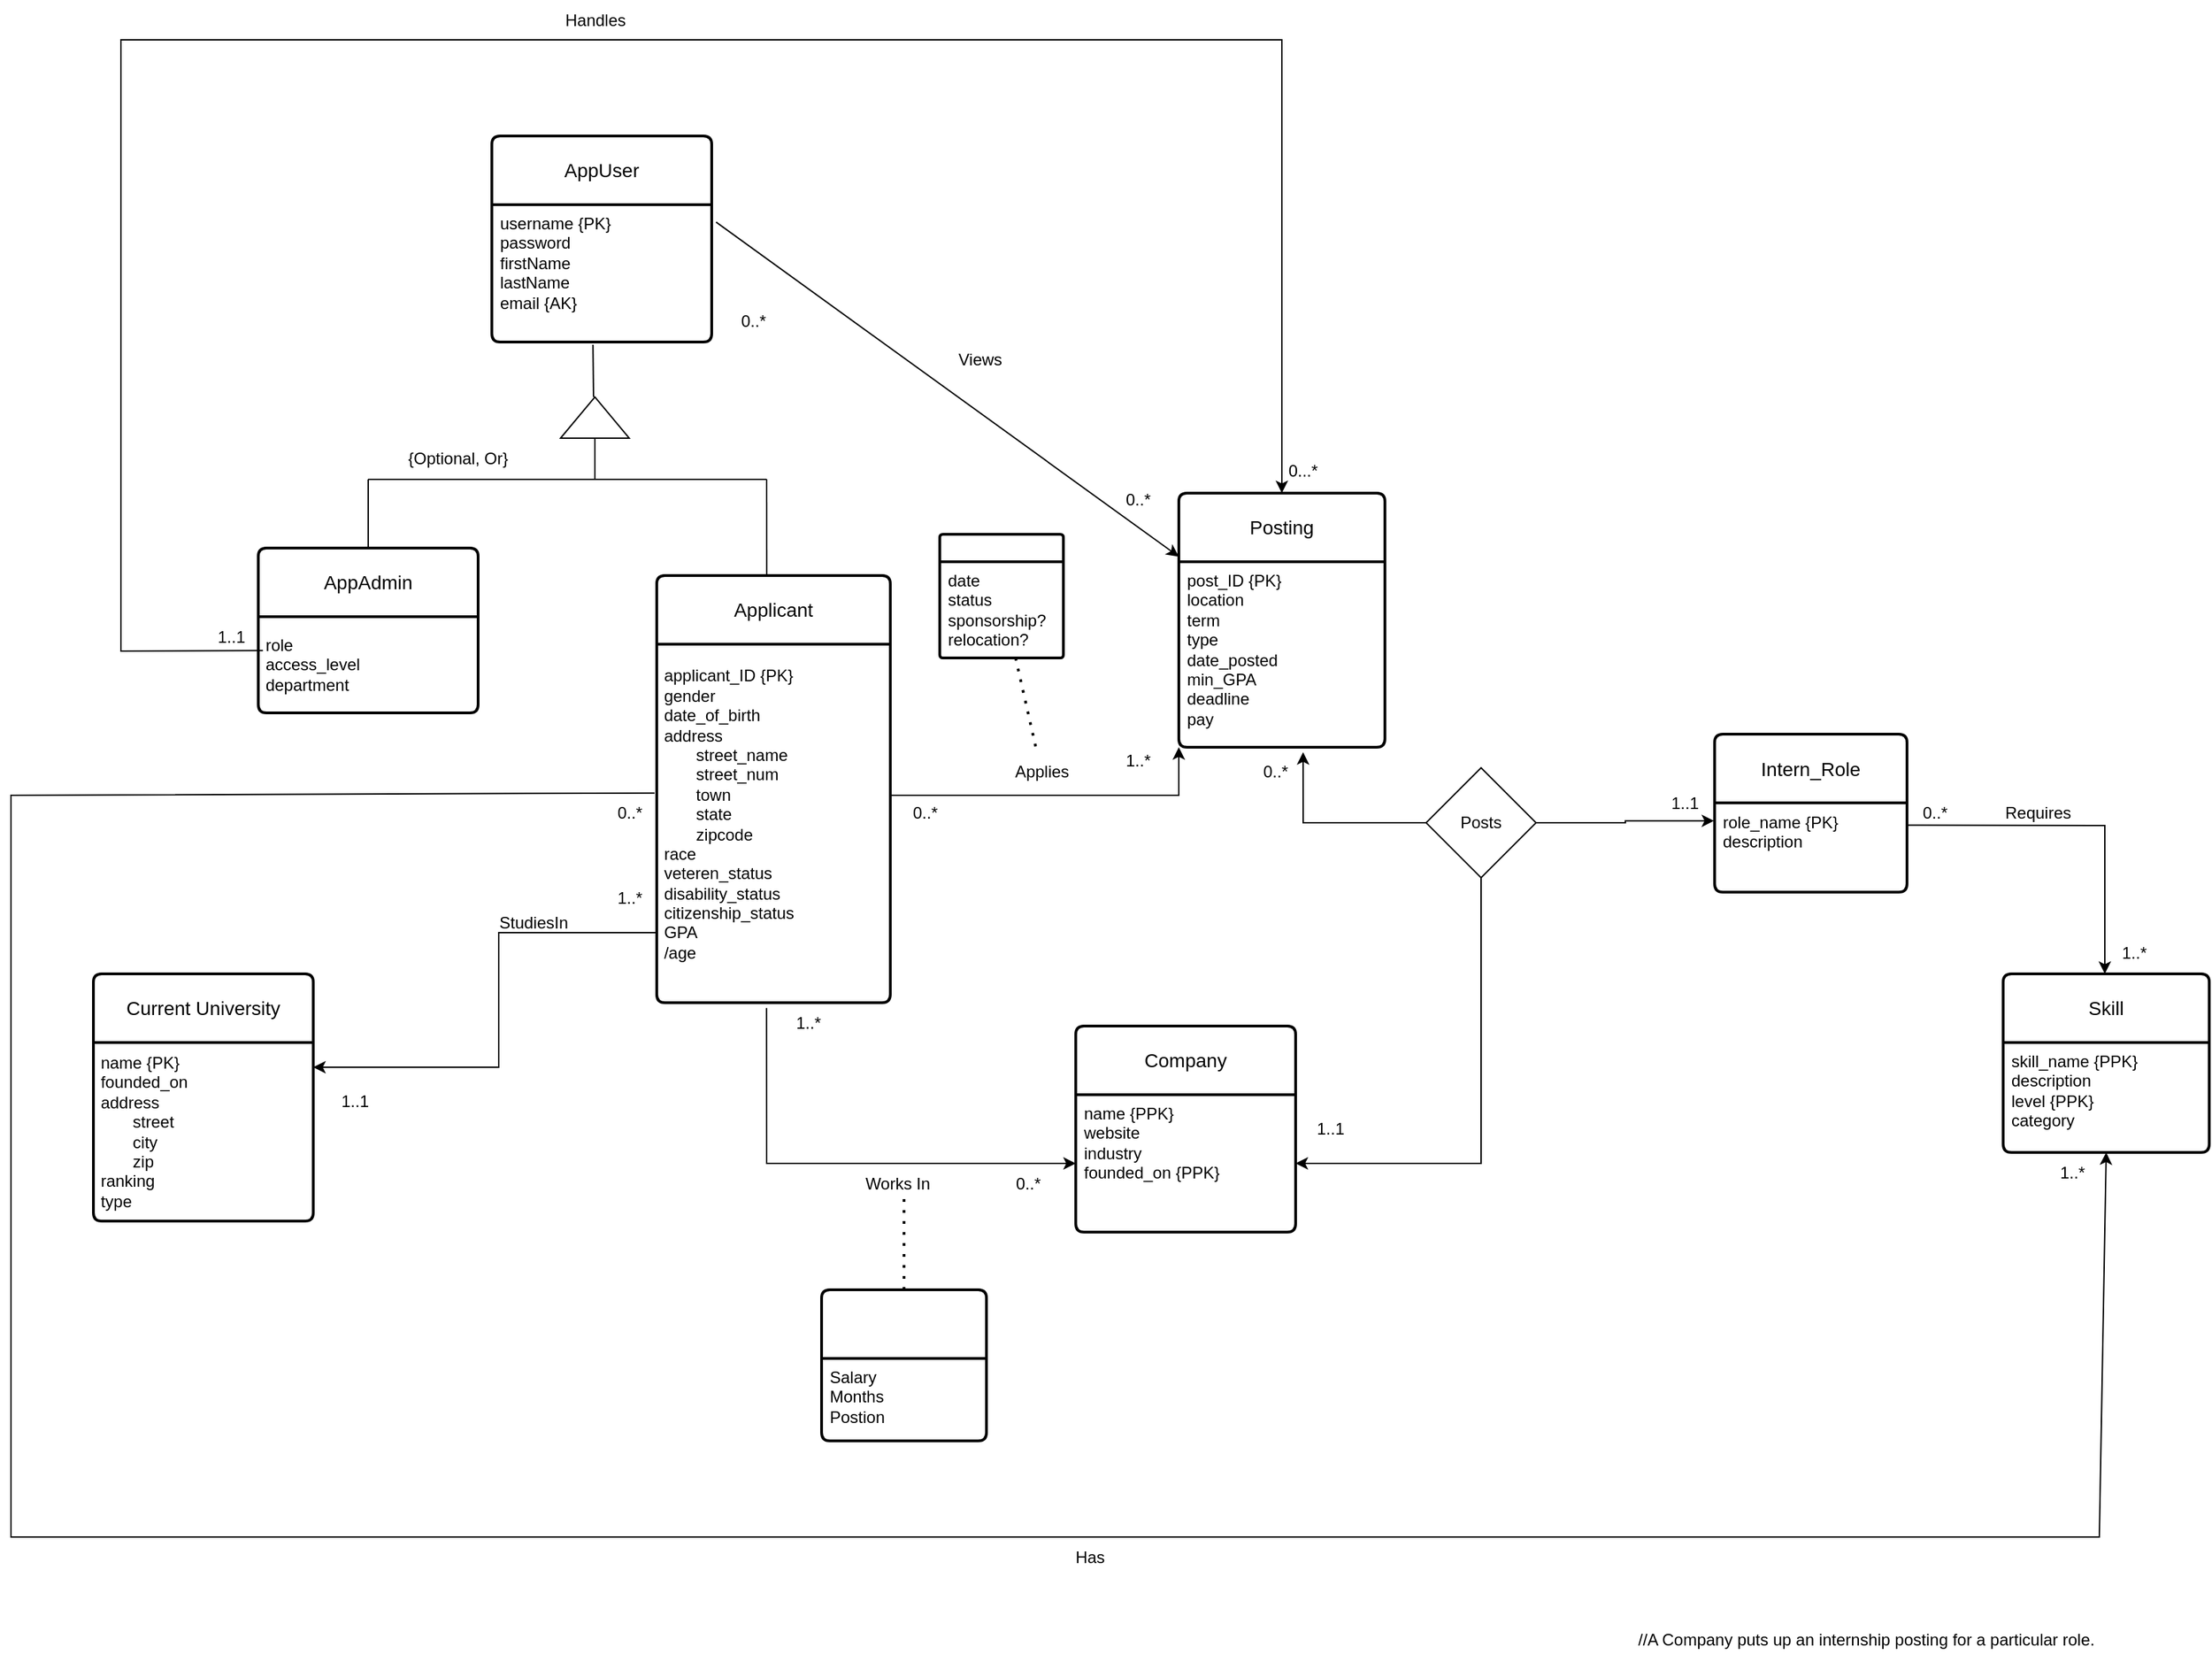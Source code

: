 <mxfile version="24.9.3">
  <diagram name="Page-1" id="_DGciVZIyoOwuqRKUfw9">
    <mxGraphModel dx="2759" dy="2049" grid="1" gridSize="10" guides="1" tooltips="1" connect="1" arrows="1" fold="1" page="1" pageScale="1" pageWidth="850" pageHeight="1100" math="0" shadow="0">
      <root>
        <mxCell id="0" />
        <mxCell id="1" parent="0" />
        <mxCell id="GvtvTq4lJXWcMD77oA_N-151" value="AppUser" style="swimlane;childLayout=stackLayout;horizontal=1;startSize=50;horizontalStack=0;rounded=1;fontSize=14;fontStyle=0;strokeWidth=2;resizeParent=0;resizeLast=1;shadow=0;dashed=0;align=center;arcSize=4;whiteSpace=wrap;html=1;" parent="1" vertex="1">
          <mxGeometry x="100" y="20" width="160" height="150" as="geometry" />
        </mxCell>
        <mxCell id="GvtvTq4lJXWcMD77oA_N-152" value="&lt;div&gt;username {PK}&lt;/div&gt;&lt;div&gt;password&lt;/div&gt;&lt;div&gt;firstName&lt;/div&gt;&lt;div&gt;lastName&lt;/div&gt;&lt;div&gt;email {AK}&lt;/div&gt;" style="align=left;strokeColor=none;fillColor=none;spacingLeft=4;fontSize=12;verticalAlign=top;resizable=0;rotatable=0;part=1;html=1;" parent="GvtvTq4lJXWcMD77oA_N-151" vertex="1">
          <mxGeometry y="50" width="160" height="100" as="geometry" />
        </mxCell>
        <mxCell id="GvtvTq4lJXWcMD77oA_N-153" value="" style="verticalLabelPosition=bottom;verticalAlign=top;html=1;shape=mxgraph.basic.acute_triangle;dx=0.5;" parent="1" vertex="1">
          <mxGeometry x="150" y="210" width="50" height="30" as="geometry" />
        </mxCell>
        <mxCell id="GvtvTq4lJXWcMD77oA_N-154" value="" style="endArrow=none;html=1;rounded=0;exitX=0.46;exitY=1.02;exitDx=0;exitDy=0;exitPerimeter=0;" parent="1" source="GvtvTq4lJXWcMD77oA_N-152" edge="1">
          <mxGeometry width="50" height="50" relative="1" as="geometry">
            <mxPoint x="410" y="330" as="sourcePoint" />
            <mxPoint x="174" y="210" as="targetPoint" />
          </mxGeometry>
        </mxCell>
        <mxCell id="GvtvTq4lJXWcMD77oA_N-155" value="" style="endArrow=none;html=1;rounded=0;" parent="1" edge="1">
          <mxGeometry width="50" height="50" relative="1" as="geometry">
            <mxPoint x="10" y="270" as="sourcePoint" />
            <mxPoint x="300" y="270" as="targetPoint" />
          </mxGeometry>
        </mxCell>
        <mxCell id="GvtvTq4lJXWcMD77oA_N-156" value="" style="endArrow=none;html=1;rounded=0;exitX=0.5;exitY=1;exitDx=0;exitDy=0;exitPerimeter=0;" parent="1" source="GvtvTq4lJXWcMD77oA_N-153" edge="1">
          <mxGeometry width="50" height="50" relative="1" as="geometry">
            <mxPoint x="410" y="330" as="sourcePoint" />
            <mxPoint x="175" y="270" as="targetPoint" />
          </mxGeometry>
        </mxCell>
        <mxCell id="GvtvTq4lJXWcMD77oA_N-157" value="AppAdmin" style="swimlane;childLayout=stackLayout;horizontal=1;startSize=50;horizontalStack=0;rounded=1;fontSize=14;fontStyle=0;strokeWidth=2;resizeParent=0;resizeLast=1;shadow=0;dashed=0;align=center;arcSize=4;whiteSpace=wrap;html=1;" parent="1" vertex="1">
          <mxGeometry x="-70" y="320" width="160" height="120" as="geometry" />
        </mxCell>
        <mxCell id="GvtvTq4lJXWcMD77oA_N-158" value="&amp;nbsp;role&amp;nbsp;&lt;div&gt;&amp;nbsp;access_level&lt;/div&gt;&lt;div&gt;&amp;nbsp;department&lt;/div&gt;" style="text;html=1;align=left;verticalAlign=middle;resizable=0;points=[];autosize=1;strokeColor=none;fillColor=none;" parent="GvtvTq4lJXWcMD77oA_N-157" vertex="1">
          <mxGeometry y="50" width="160" height="70" as="geometry" />
        </mxCell>
        <mxCell id="GvtvTq4lJXWcMD77oA_N-159" value="" style="endArrow=none;html=1;rounded=0;exitX=0.5;exitY=0;exitDx=0;exitDy=0;" parent="1" source="GvtvTq4lJXWcMD77oA_N-157" edge="1">
          <mxGeometry width="50" height="50" relative="1" as="geometry">
            <mxPoint x="410" y="330" as="sourcePoint" />
            <mxPoint x="10" y="270" as="targetPoint" />
          </mxGeometry>
        </mxCell>
        <mxCell id="GvtvTq4lJXWcMD77oA_N-160" value="Applicant" style="swimlane;childLayout=stackLayout;horizontal=1;startSize=50;horizontalStack=0;rounded=1;fontSize=14;fontStyle=0;strokeWidth=2;resizeParent=0;resizeLast=1;shadow=0;dashed=0;align=center;arcSize=4;whiteSpace=wrap;html=1;" parent="1" vertex="1">
          <mxGeometry x="220" y="340" width="170" height="311" as="geometry" />
        </mxCell>
        <mxCell id="GvtvTq4lJXWcMD77oA_N-161" value="&amp;nbsp;&lt;div&gt;&amp;nbsp;applicant_ID {PK}&lt;br&gt;&lt;div&gt;&amp;nbsp;gender&lt;div&gt;&amp;nbsp;date_of_birth&lt;/div&gt;&lt;div&gt;&amp;nbsp;address&lt;/div&gt;&lt;div&gt;&lt;span style=&quot;white-space: pre;&quot;&gt;&#x9;&lt;/span&gt;street_name&lt;br&gt;&lt;/div&gt;&lt;div&gt;&lt;span style=&quot;white-space: pre;&quot;&gt;&#x9;&lt;/span&gt;street_num&lt;br&gt;&lt;/div&gt;&lt;div&gt;&lt;span style=&quot;white-space: pre;&quot;&gt;&#x9;&lt;/span&gt;town&lt;br&gt;&lt;/div&gt;&lt;div&gt;&lt;span style=&quot;white-space: pre;&quot;&gt;&#x9;&lt;/span&gt;state&lt;br&gt;&lt;/div&gt;&lt;div&gt;&lt;span style=&quot;white-space: pre;&quot;&gt;&#x9;&lt;/span&gt;zipcode&lt;br&gt;&lt;/div&gt;&lt;div&gt;&amp;nbsp;race&lt;/div&gt;&lt;div&gt;&amp;nbsp;veteren_status&lt;/div&gt;&lt;div&gt;&amp;nbsp;disability_status&lt;/div&gt;&lt;div&gt;&amp;nbsp;citizenship_status&lt;/div&gt;&lt;div&gt;&amp;nbsp;GPA&lt;/div&gt;&lt;div&gt;&amp;nbsp;/age&lt;/div&gt;&lt;div&gt;&lt;br&gt;&lt;/div&gt;&lt;div&gt;&lt;br&gt;&lt;/div&gt;&lt;/div&gt;&lt;/div&gt;" style="text;html=1;align=left;verticalAlign=middle;resizable=0;points=[];autosize=1;strokeColor=none;fillColor=none;" parent="GvtvTq4lJXWcMD77oA_N-160" vertex="1">
          <mxGeometry y="50" width="170" height="261" as="geometry" />
        </mxCell>
        <mxCell id="GvtvTq4lJXWcMD77oA_N-162" value="" style="endArrow=none;html=1;rounded=0;exitX=0.471;exitY=0;exitDx=0;exitDy=0;exitPerimeter=0;" parent="1" source="GvtvTq4lJXWcMD77oA_N-160" edge="1">
          <mxGeometry width="50" height="50" relative="1" as="geometry">
            <mxPoint x="640" y="330" as="sourcePoint" />
            <mxPoint x="300" y="270" as="targetPoint" />
          </mxGeometry>
        </mxCell>
        <mxCell id="GvtvTq4lJXWcMD77oA_N-163" value="{Optional, Or}" style="text;html=1;align=center;verticalAlign=middle;resizable=0;points=[];autosize=1;strokeColor=none;fillColor=none;" parent="1" vertex="1">
          <mxGeometry x="25" y="240" width="100" height="30" as="geometry" />
        </mxCell>
        <mxCell id="GvtvTq4lJXWcMD77oA_N-164" value="Posting" style="swimlane;childLayout=stackLayout;horizontal=1;startSize=50;horizontalStack=0;rounded=1;fontSize=14;fontStyle=0;strokeWidth=2;resizeParent=0;resizeLast=1;shadow=0;dashed=0;align=center;arcSize=4;whiteSpace=wrap;html=1;" parent="1" vertex="1">
          <mxGeometry x="600" y="280" width="150" height="185" as="geometry" />
        </mxCell>
        <mxCell id="GvtvTq4lJXWcMD77oA_N-165" value="&lt;div&gt;post_ID {PK}&lt;/div&gt;location&lt;div&gt;term&lt;/div&gt;&lt;div&gt;type&lt;/div&gt;&lt;div&gt;date_posted&lt;/div&gt;&lt;div&gt;min_GPA&lt;/div&gt;&lt;div&gt;deadline&lt;/div&gt;&lt;div&gt;pay&lt;/div&gt;" style="align=left;strokeColor=none;fillColor=none;spacingLeft=4;fontSize=12;verticalAlign=top;resizable=0;rotatable=0;part=1;html=1;" parent="GvtvTq4lJXWcMD77oA_N-164" vertex="1">
          <mxGeometry y="50" width="150" height="135" as="geometry" />
        </mxCell>
        <mxCell id="GvtvTq4lJXWcMD77oA_N-166" value="Views" style="text;html=1;align=center;verticalAlign=middle;resizable=0;points=[];autosize=1;strokeColor=none;fillColor=none;" parent="1" vertex="1">
          <mxGeometry x="425" y="168" width="60" height="30" as="geometry" />
        </mxCell>
        <mxCell id="GvtvTq4lJXWcMD77oA_N-167" value="" style="endArrow=classic;html=1;rounded=0;entryX=0;entryY=0.25;entryDx=0;entryDy=0;exitX=1.02;exitY=0.418;exitDx=0;exitDy=0;exitPerimeter=0;" parent="1" source="GvtvTq4lJXWcMD77oA_N-151" target="GvtvTq4lJXWcMD77oA_N-164" edge="1">
          <mxGeometry width="50" height="50" relative="1" as="geometry">
            <mxPoint x="460" y="200" as="sourcePoint" />
            <mxPoint x="410" y="250" as="targetPoint" />
          </mxGeometry>
        </mxCell>
        <mxCell id="GvtvTq4lJXWcMD77oA_N-168" value="0..*" style="text;html=1;align=center;verticalAlign=middle;resizable=0;points=[];autosize=1;strokeColor=none;fillColor=none;" parent="1" vertex="1">
          <mxGeometry x="270" y="140" width="40" height="30" as="geometry" />
        </mxCell>
        <mxCell id="GvtvTq4lJXWcMD77oA_N-169" value="0..*" style="text;html=1;align=center;verticalAlign=middle;resizable=0;points=[];autosize=1;strokeColor=none;fillColor=none;" parent="1" vertex="1">
          <mxGeometry x="550" y="270" width="40" height="30" as="geometry" />
        </mxCell>
        <mxCell id="GvtvTq4lJXWcMD77oA_N-170" value="Company" style="swimlane;childLayout=stackLayout;horizontal=1;startSize=50;horizontalStack=0;rounded=1;fontSize=14;fontStyle=0;strokeWidth=2;resizeParent=0;resizeLast=1;shadow=0;dashed=0;align=center;arcSize=4;whiteSpace=wrap;html=1;" parent="1" vertex="1">
          <mxGeometry x="525" y="668" width="160" height="150" as="geometry" />
        </mxCell>
        <mxCell id="GvtvTq4lJXWcMD77oA_N-171" value="name {PPK}&lt;div&gt;website&amp;nbsp;&lt;/div&gt;&lt;div&gt;industry&lt;/div&gt;&lt;div&gt;founded_on {PPK}&lt;/div&gt;" style="align=left;strokeColor=none;fillColor=none;spacingLeft=4;fontSize=12;verticalAlign=top;resizable=0;rotatable=0;part=1;html=1;" parent="GvtvTq4lJXWcMD77oA_N-170" vertex="1">
          <mxGeometry y="50" width="160" height="100" as="geometry" />
        </mxCell>
        <mxCell id="GvtvTq4lJXWcMD77oA_N-176" value="Intern_Role" style="swimlane;childLayout=stackLayout;horizontal=1;startSize=50;horizontalStack=0;rounded=1;fontSize=14;fontStyle=0;strokeWidth=2;resizeParent=0;resizeLast=1;shadow=0;dashed=0;align=center;arcSize=4;whiteSpace=wrap;html=1;" parent="1" vertex="1">
          <mxGeometry x="990" y="455.5" width="140" height="115" as="geometry" />
        </mxCell>
        <mxCell id="GvtvTq4lJXWcMD77oA_N-177" value="role_name {PK}&lt;div&gt;description&lt;/div&gt;" style="align=left;strokeColor=none;fillColor=none;spacingLeft=4;fontSize=12;verticalAlign=top;resizable=0;rotatable=0;part=1;html=1;" parent="GvtvTq4lJXWcMD77oA_N-176" vertex="1">
          <mxGeometry y="50" width="140" height="65" as="geometry" />
        </mxCell>
        <mxCell id="GvtvTq4lJXWcMD77oA_N-182" value="" style="swimlane;childLayout=stackLayout;horizontal=1;startSize=20;horizontalStack=0;rounded=1;fontSize=14;fontStyle=0;strokeWidth=2;resizeParent=0;resizeLast=1;shadow=0;dashed=0;align=center;arcSize=4;whiteSpace=wrap;html=1;" parent="1" vertex="1">
          <mxGeometry x="426" y="310" width="90" height="90" as="geometry" />
        </mxCell>
        <mxCell id="GvtvTq4lJXWcMD77oA_N-183" value="date&lt;div&gt;status&lt;/div&gt;&lt;div&gt;sponsorship?&lt;/div&gt;&lt;div&gt;relocation?&lt;/div&gt;" style="align=left;strokeColor=none;fillColor=none;spacingLeft=4;fontSize=12;verticalAlign=top;resizable=0;rotatable=0;part=1;html=1;" parent="GvtvTq4lJXWcMD77oA_N-182" vertex="1">
          <mxGeometry y="20" width="90" height="70" as="geometry" />
        </mxCell>
        <mxCell id="GvtvTq4lJXWcMD77oA_N-184" value="" style="endArrow=none;dashed=1;html=1;dashPattern=1 3;strokeWidth=2;rounded=0;" parent="1" source="GvtvTq4lJXWcMD77oA_N-182" target="GvtvTq4lJXWcMD77oA_N-186" edge="1">
          <mxGeometry width="50" height="50" relative="1" as="geometry">
            <mxPoint x="440" y="500" as="sourcePoint" />
            <mxPoint x="490" y="450" as="targetPoint" />
          </mxGeometry>
        </mxCell>
        <mxCell id="GvtvTq4lJXWcMD77oA_N-186" value="Applies" style="text;html=1;align=center;verticalAlign=middle;resizable=0;points=[];autosize=1;strokeColor=none;fillColor=none;rotation=0;" parent="1" vertex="1">
          <mxGeometry x="470" y="468" width="60" height="30" as="geometry" />
        </mxCell>
        <mxCell id="GvtvTq4lJXWcMD77oA_N-187" style="edgeStyle=orthogonalEdgeStyle;rounded=0;orthogonalLoop=1;jettySize=auto;html=1;" parent="1" source="GvtvTq4lJXWcMD77oA_N-161" target="GvtvTq4lJXWcMD77oA_N-165" edge="1">
          <mxGeometry relative="1" as="geometry">
            <mxPoint x="600" y="470" as="targetPoint" />
            <Array as="points">
              <mxPoint x="600" y="500" />
            </Array>
          </mxGeometry>
        </mxCell>
        <mxCell id="GvtvTq4lJXWcMD77oA_N-222" style="edgeStyle=orthogonalEdgeStyle;rounded=0;orthogonalLoop=1;jettySize=auto;html=1;entryX=1;entryY=0.5;entryDx=0;entryDy=0;" parent="1" source="GvtvTq4lJXWcMD77oA_N-188" target="GvtvTq4lJXWcMD77oA_N-171" edge="1">
          <mxGeometry relative="1" as="geometry">
            <Array as="points">
              <mxPoint x="820" y="768" />
            </Array>
          </mxGeometry>
        </mxCell>
        <mxCell id="GvtvTq4lJXWcMD77oA_N-188" value="Posts" style="rhombus;whiteSpace=wrap;html=1;" parent="1" vertex="1">
          <mxGeometry x="780" y="480" width="80" height="80" as="geometry" />
        </mxCell>
        <mxCell id="GvtvTq4lJXWcMD77oA_N-189" value="Skill" style="swimlane;childLayout=stackLayout;horizontal=1;startSize=50;horizontalStack=0;rounded=1;fontSize=14;fontStyle=0;strokeWidth=2;resizeParent=0;resizeLast=1;shadow=0;dashed=0;align=center;arcSize=4;whiteSpace=wrap;html=1;" parent="1" vertex="1">
          <mxGeometry x="1200" y="630" width="150" height="130" as="geometry" />
        </mxCell>
        <mxCell id="GvtvTq4lJXWcMD77oA_N-190" value="skill_name {PPK}&lt;div&gt;description&lt;/div&gt;&lt;div&gt;level {PPK}&lt;/div&gt;&lt;div&gt;category&lt;/div&gt;" style="align=left;strokeColor=none;fillColor=none;spacingLeft=4;fontSize=12;verticalAlign=top;resizable=0;rotatable=0;part=1;html=1;" parent="GvtvTq4lJXWcMD77oA_N-189" vertex="1">
          <mxGeometry y="50" width="150" height="80" as="geometry" />
        </mxCell>
        <mxCell id="GvtvTq4lJXWcMD77oA_N-193" style="edgeStyle=orthogonalEdgeStyle;rounded=0;orthogonalLoop=1;jettySize=auto;html=1;exitX=0;exitY=0.5;exitDx=0;exitDy=0;entryX=0.603;entryY=1.027;entryDx=0;entryDy=0;entryPerimeter=0;" parent="1" source="GvtvTq4lJXWcMD77oA_N-188" target="GvtvTq4lJXWcMD77oA_N-165" edge="1">
          <mxGeometry relative="1" as="geometry" />
        </mxCell>
        <mxCell id="GvtvTq4lJXWcMD77oA_N-194" style="edgeStyle=orthogonalEdgeStyle;rounded=0;orthogonalLoop=1;jettySize=auto;html=1;entryX=-0.003;entryY=0.201;entryDx=0;entryDy=0;entryPerimeter=0;" parent="1" source="GvtvTq4lJXWcMD77oA_N-188" target="GvtvTq4lJXWcMD77oA_N-177" edge="1">
          <mxGeometry relative="1" as="geometry" />
        </mxCell>
        <mxCell id="GvtvTq4lJXWcMD77oA_N-197" value="1..1" style="text;html=1;align=center;verticalAlign=middle;resizable=0;points=[];autosize=1;strokeColor=none;fillColor=none;" parent="1" vertex="1">
          <mxGeometry x="948" y="491" width="40" height="30" as="geometry" />
        </mxCell>
        <mxCell id="GvtvTq4lJXWcMD77oA_N-198" value="1..1" style="text;html=1;align=center;verticalAlign=middle;resizable=0;points=[];autosize=1;strokeColor=none;fillColor=none;" parent="1" vertex="1">
          <mxGeometry x="690" y="728" width="40" height="30" as="geometry" />
        </mxCell>
        <mxCell id="GvtvTq4lJXWcMD77oA_N-199" value="0..*" style="text;html=1;align=center;verticalAlign=middle;resizable=0;points=[];autosize=1;strokeColor=none;fillColor=none;" parent="1" vertex="1">
          <mxGeometry x="650" y="468" width="40" height="30" as="geometry" />
        </mxCell>
        <mxCell id="GvtvTq4lJXWcMD77oA_N-202" value="Requires" style="text;html=1;align=center;verticalAlign=middle;resizable=0;points=[];autosize=1;strokeColor=none;fillColor=none;" parent="1" vertex="1">
          <mxGeometry x="1190" y="498" width="70" height="30" as="geometry" />
        </mxCell>
        <mxCell id="GvtvTq4lJXWcMD77oA_N-207" value="0..*" style="text;html=1;align=center;verticalAlign=middle;resizable=0;points=[];autosize=1;strokeColor=none;fillColor=none;" parent="1" vertex="1">
          <mxGeometry x="1130" y="498" width="40" height="30" as="geometry" />
        </mxCell>
        <mxCell id="GvtvTq4lJXWcMD77oA_N-208" value="1..*" style="text;html=1;align=center;verticalAlign=middle;resizable=0;points=[];autosize=1;strokeColor=none;fillColor=none;" parent="1" vertex="1">
          <mxGeometry x="1275" y="600" width="40" height="30" as="geometry" />
        </mxCell>
        <mxCell id="GvtvTq4lJXWcMD77oA_N-209" value="0..*" style="text;html=1;align=center;verticalAlign=middle;resizable=0;points=[];autosize=1;strokeColor=none;fillColor=none;" parent="1" vertex="1">
          <mxGeometry x="470" y="768" width="40" height="30" as="geometry" />
        </mxCell>
        <mxCell id="GvtvTq4lJXWcMD77oA_N-211" value="1..*" style="text;html=1;align=center;verticalAlign=middle;resizable=0;points=[];autosize=1;strokeColor=none;fillColor=none;" parent="1" vertex="1">
          <mxGeometry x="310" y="651" width="40" height="30" as="geometry" />
        </mxCell>
        <mxCell id="GvtvTq4lJXWcMD77oA_N-212" value="0..*" style="text;html=1;align=center;verticalAlign=middle;resizable=0;points=[];autosize=1;strokeColor=none;fillColor=none;" parent="1" vertex="1">
          <mxGeometry x="395" y="498" width="40" height="30" as="geometry" />
        </mxCell>
        <mxCell id="GvtvTq4lJXWcMD77oA_N-213" value="1..*" style="text;html=1;align=center;verticalAlign=middle;resizable=0;points=[];autosize=1;strokeColor=none;fillColor=none;" parent="1" vertex="1">
          <mxGeometry x="550" y="460" width="40" height="30" as="geometry" />
        </mxCell>
        <mxCell id="GvtvTq4lJXWcMD77oA_N-217" value="StudiesIn" style="text;html=1;align=center;verticalAlign=middle;resizable=0;points=[];autosize=1;strokeColor=none;fillColor=none;" parent="1" vertex="1">
          <mxGeometry x="95" y="578" width="70" height="30" as="geometry" />
        </mxCell>
        <mxCell id="GvtvTq4lJXWcMD77oA_N-216" style="edgeStyle=orthogonalEdgeStyle;rounded=0;orthogonalLoop=1;jettySize=auto;html=1;" parent="1" source="GvtvTq4lJXWcMD77oA_N-161" target="GvtvTq4lJXWcMD77oA_N-220" edge="1">
          <mxGeometry relative="1" as="geometry">
            <Array as="points">
              <mxPoint x="105" y="600" />
              <mxPoint x="105" y="698" />
              <mxPoint x="-170" y="698" />
            </Array>
          </mxGeometry>
        </mxCell>
        <mxCell id="GvtvTq4lJXWcMD77oA_N-218" value="1..1" style="text;html=1;align=center;verticalAlign=middle;resizable=0;points=[];autosize=1;strokeColor=none;fillColor=none;" parent="1" vertex="1">
          <mxGeometry x="-20" y="708" width="40" height="30" as="geometry" />
        </mxCell>
        <mxCell id="GvtvTq4lJXWcMD77oA_N-219" value="1..*" style="text;html=1;align=center;verticalAlign=middle;resizable=0;points=[];autosize=1;strokeColor=none;fillColor=none;" parent="1" vertex="1">
          <mxGeometry x="180" y="560" width="40" height="30" as="geometry" />
        </mxCell>
        <mxCell id="GvtvTq4lJXWcMD77oA_N-220" value="Current University" style="swimlane;childLayout=stackLayout;horizontal=1;startSize=50;horizontalStack=0;rounded=1;fontSize=14;fontStyle=0;strokeWidth=2;resizeParent=0;resizeLast=1;shadow=0;dashed=0;align=center;arcSize=4;whiteSpace=wrap;html=1;" parent="1" vertex="1">
          <mxGeometry x="-190" y="630" width="160" height="180" as="geometry" />
        </mxCell>
        <mxCell id="GvtvTq4lJXWcMD77oA_N-221" value="&amp;nbsp;name {PK}&lt;div&gt;&amp;nbsp;founded_on&lt;/div&gt;&lt;div&gt;&amp;nbsp;address&lt;/div&gt;&lt;div&gt;&lt;span style=&quot;white-space: pre;&quot;&gt;&#x9;&lt;/span&gt;street&lt;br&gt;&lt;/div&gt;&lt;div&gt;&lt;span style=&quot;white-space: pre;&quot;&gt;&#x9;&lt;/span&gt;city&lt;br&gt;&lt;/div&gt;&lt;div&gt;&lt;span style=&quot;white-space: pre;&quot;&gt;&#x9;&lt;/span&gt;zip&lt;br&gt;&lt;/div&gt;&lt;div&gt;&amp;nbsp;ranking&lt;/div&gt;&lt;div&gt;&amp;nbsp;type&lt;/div&gt;" style="text;html=1;align=left;verticalAlign=middle;resizable=0;points=[];autosize=1;strokeColor=none;fillColor=none;" parent="GvtvTq4lJXWcMD77oA_N-220" vertex="1">
          <mxGeometry y="50" width="160" height="130" as="geometry" />
        </mxCell>
        <mxCell id="GvtvTq4lJXWcMD77oA_N-223" value="//A Company puts up an internship posting for a particular role." style="text;html=1;align=center;verticalAlign=middle;resizable=0;points=[];autosize=1;strokeColor=none;fillColor=none;" parent="1" vertex="1">
          <mxGeometry x="920" y="1100" width="360" height="30" as="geometry" />
        </mxCell>
        <mxCell id="-72euuOj_LFuAz5rO-36-1" value="" style="swimlane;childLayout=stackLayout;horizontal=1;startSize=50;horizontalStack=0;rounded=1;fontSize=14;fontStyle=0;strokeWidth=2;resizeParent=0;resizeLast=1;shadow=0;dashed=0;align=center;arcSize=4;whiteSpace=wrap;html=1;" vertex="1" parent="1">
          <mxGeometry x="340" y="860" width="120" height="110" as="geometry" />
        </mxCell>
        <mxCell id="-72euuOj_LFuAz5rO-36-2" value="Salary&lt;div&gt;Months&amp;nbsp;&lt;/div&gt;&lt;div&gt;Postion&lt;/div&gt;" style="align=left;strokeColor=none;fillColor=none;spacingLeft=4;fontSize=12;verticalAlign=top;resizable=0;rotatable=0;part=1;html=1;" vertex="1" parent="-72euuOj_LFuAz5rO-36-1">
          <mxGeometry y="50" width="120" height="60" as="geometry" />
        </mxCell>
        <mxCell id="-72euuOj_LFuAz5rO-36-6" value="" style="endArrow=none;dashed=1;html=1;dashPattern=1 3;strokeWidth=2;rounded=0;exitX=0.5;exitY=0;exitDx=0;exitDy=0;" edge="1" parent="1" source="-72euuOj_LFuAz5rO-36-1">
          <mxGeometry width="50" height="50" relative="1" as="geometry">
            <mxPoint x="400" y="832" as="sourcePoint" />
            <mxPoint x="400" y="790" as="targetPoint" />
          </mxGeometry>
        </mxCell>
        <mxCell id="-72euuOj_LFuAz5rO-36-4" value="Works In" style="text;html=1;align=center;verticalAlign=middle;resizable=0;points=[];autosize=1;strokeColor=none;fillColor=none;" vertex="1" parent="1">
          <mxGeometry x="360" y="768" width="70" height="30" as="geometry" />
        </mxCell>
        <mxCell id="-72euuOj_LFuAz5rO-36-8" value="" style="endArrow=classic;html=1;rounded=0;exitX=-0.009;exitY=0.415;exitDx=0;exitDy=0;exitPerimeter=0;entryX=0.5;entryY=1;entryDx=0;entryDy=0;" edge="1" parent="1" source="GvtvTq4lJXWcMD77oA_N-161" target="GvtvTq4lJXWcMD77oA_N-190">
          <mxGeometry width="50" height="50" relative="1" as="geometry">
            <mxPoint x="-230" y="530" as="sourcePoint" />
            <mxPoint x="1310" y="40" as="targetPoint" />
            <Array as="points">
              <mxPoint x="-250" y="500" />
              <mxPoint x="-250" y="1040" />
              <mxPoint x="1270" y="1040" />
            </Array>
          </mxGeometry>
        </mxCell>
        <mxCell id="-72euuOj_LFuAz5rO-36-10" value="Has" style="text;html=1;align=center;verticalAlign=middle;resizable=0;points=[];autosize=1;strokeColor=none;fillColor=none;" vertex="1" parent="1">
          <mxGeometry x="515" y="1040" width="40" height="30" as="geometry" />
        </mxCell>
        <mxCell id="-72euuOj_LFuAz5rO-36-11" value="1..*" style="text;html=1;align=center;verticalAlign=middle;resizable=0;points=[];autosize=1;strokeColor=none;fillColor=none;" vertex="1" parent="1">
          <mxGeometry x="1230" y="760" width="40" height="30" as="geometry" />
        </mxCell>
        <mxCell id="-72euuOj_LFuAz5rO-36-13" value="0..*" style="text;html=1;align=center;verticalAlign=middle;resizable=0;points=[];autosize=1;strokeColor=none;fillColor=none;" vertex="1" parent="1">
          <mxGeometry x="180" y="498" width="40" height="30" as="geometry" />
        </mxCell>
        <mxCell id="-72euuOj_LFuAz5rO-36-14" value="" style="endArrow=classic;html=1;rounded=0;exitX=0.021;exitY=0.352;exitDx=0;exitDy=0;exitPerimeter=0;entryX=0.5;entryY=0;entryDx=0;entryDy=0;" edge="1" parent="1" source="GvtvTq4lJXWcMD77oA_N-158" target="GvtvTq4lJXWcMD77oA_N-164">
          <mxGeometry width="50" height="50" relative="1" as="geometry">
            <mxPoint x="-170" y="370" as="sourcePoint" />
            <mxPoint x="-120" y="320" as="targetPoint" />
            <Array as="points">
              <mxPoint x="-170" y="395" />
              <mxPoint x="-170" y="-50" />
              <mxPoint x="675" y="-50" />
            </Array>
          </mxGeometry>
        </mxCell>
        <mxCell id="-72euuOj_LFuAz5rO-36-15" value="Handles" style="text;html=1;align=center;verticalAlign=middle;resizable=0;points=[];autosize=1;strokeColor=none;fillColor=none;" vertex="1" parent="1">
          <mxGeometry x="140" y="-79" width="70" height="30" as="geometry" />
        </mxCell>
        <mxCell id="-72euuOj_LFuAz5rO-36-17" value="" style="endArrow=classic;html=1;rounded=0;exitX=1;exitY=0.25;exitDx=0;exitDy=0;entryX=0.5;entryY=0;entryDx=0;entryDy=0;" edge="1" parent="1">
          <mxGeometry width="50" height="50" relative="1" as="geometry">
            <mxPoint x="1130" y="521.75" as="sourcePoint" />
            <mxPoint x="1274" y="630" as="targetPoint" />
            <Array as="points">
              <mxPoint x="1274" y="522" />
            </Array>
          </mxGeometry>
        </mxCell>
        <mxCell id="-72euuOj_LFuAz5rO-36-18" value="0...*" style="text;html=1;align=center;verticalAlign=middle;resizable=0;points=[];autosize=1;strokeColor=none;fillColor=none;" vertex="1" parent="1">
          <mxGeometry x="670" y="249" width="40" height="30" as="geometry" />
        </mxCell>
        <mxCell id="-72euuOj_LFuAz5rO-36-19" value="1..1" style="text;html=1;align=center;verticalAlign=middle;resizable=0;points=[];autosize=1;strokeColor=none;fillColor=none;" vertex="1" parent="1">
          <mxGeometry x="-110" y="370" width="40" height="30" as="geometry" />
        </mxCell>
        <mxCell id="-72euuOj_LFuAz5rO-36-21" value="" style="endArrow=classic;html=1;rounded=0;exitX=0.47;exitY=1.015;exitDx=0;exitDy=0;exitPerimeter=0;entryX=0;entryY=0.5;entryDx=0;entryDy=0;" edge="1" parent="1" source="GvtvTq4lJXWcMD77oA_N-161" target="GvtvTq4lJXWcMD77oA_N-171">
          <mxGeometry width="50" height="50" relative="1" as="geometry">
            <mxPoint x="210" y="830" as="sourcePoint" />
            <mxPoint x="260" y="780" as="targetPoint" />
            <Array as="points">
              <mxPoint x="300" y="768" />
            </Array>
          </mxGeometry>
        </mxCell>
      </root>
    </mxGraphModel>
  </diagram>
</mxfile>
